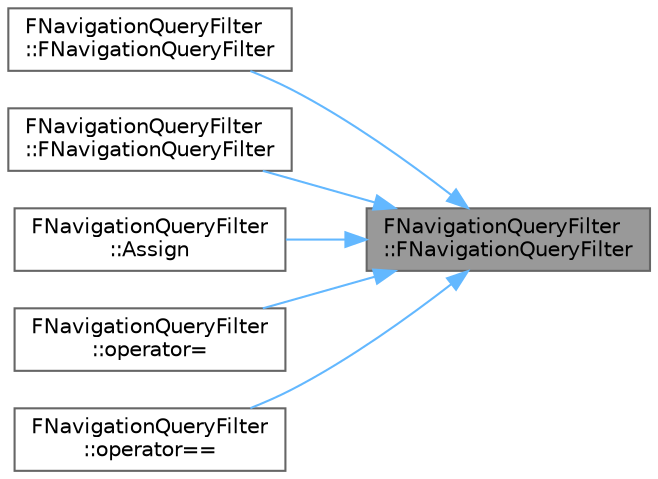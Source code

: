 digraph "FNavigationQueryFilter::FNavigationQueryFilter"
{
 // INTERACTIVE_SVG=YES
 // LATEX_PDF_SIZE
  bgcolor="transparent";
  edge [fontname=Helvetica,fontsize=10,labelfontname=Helvetica,labelfontsize=10];
  node [fontname=Helvetica,fontsize=10,shape=box,height=0.2,width=0.4];
  rankdir="RL";
  Node1 [id="Node000001",label="FNavigationQueryFilter\l::FNavigationQueryFilter",height=0.2,width=0.4,color="gray40", fillcolor="grey60", style="filled", fontcolor="black",tooltip=" "];
  Node1 -> Node2 [id="edge1_Node000001_Node000002",dir="back",color="steelblue1",style="solid",tooltip=" "];
  Node2 [id="Node000002",label="FNavigationQueryFilter\l::FNavigationQueryFilter",height=0.2,width=0.4,color="grey40", fillcolor="white", style="filled",URL="$d7/d0c/structFNavigationQueryFilter.html#a275dd9468c55703806942e50c38939ed",tooltip=" "];
  Node1 -> Node3 [id="edge2_Node000001_Node000003",dir="back",color="steelblue1",style="solid",tooltip=" "];
  Node3 [id="Node000003",label="FNavigationQueryFilter\l::FNavigationQueryFilter",height=0.2,width=0.4,color="grey40", fillcolor="white", style="filled",URL="$d7/d0c/structFNavigationQueryFilter.html#aa154d7ef33ef17eb875bd80bf6cb1ad5",tooltip=" "];
  Node1 -> Node4 [id="edge3_Node000001_Node000004",dir="back",color="steelblue1",style="solid",tooltip=" "];
  Node4 [id="Node000004",label="FNavigationQueryFilter\l::Assign",height=0.2,width=0.4,color="grey40", fillcolor="white", style="filled",URL="$d7/d0c/structFNavigationQueryFilter.html#a4be2a07196e3f29c5ed5e7047d90a8d0",tooltip=" "];
  Node1 -> Node5 [id="edge4_Node000001_Node000005",dir="back",color="steelblue1",style="solid",tooltip=" "];
  Node5 [id="Node000005",label="FNavigationQueryFilter\l::operator=",height=0.2,width=0.4,color="grey40", fillcolor="white", style="filled",URL="$d7/d0c/structFNavigationQueryFilter.html#add29ceb6bba145283b2c7c1778a23ea3",tooltip=" "];
  Node1 -> Node6 [id="edge5_Node000001_Node000006",dir="back",color="steelblue1",style="solid",tooltip=" "];
  Node6 [id="Node000006",label="FNavigationQueryFilter\l::operator==",height=0.2,width=0.4,color="grey40", fillcolor="white", style="filled",URL="$d7/d0c/structFNavigationQueryFilter.html#a1e5fd6d157ccb770340623931f478235",tooltip=" "];
}
